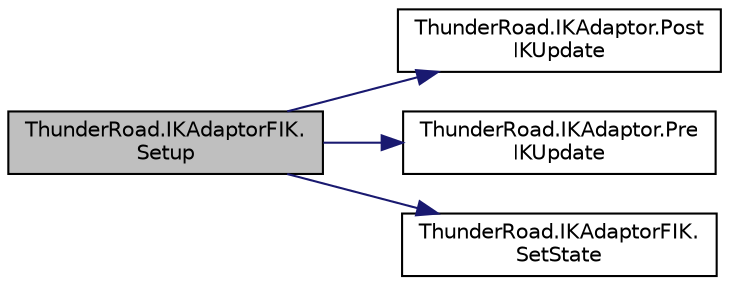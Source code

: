 digraph "ThunderRoad.IKAdaptorFIK.Setup"
{
 // LATEX_PDF_SIZE
  edge [fontname="Helvetica",fontsize="10",labelfontname="Helvetica",labelfontsize="10"];
  node [fontname="Helvetica",fontsize="10",shape=record];
  rankdir="LR";
  Node1 [label="ThunderRoad.IKAdaptorFIK.\lSetup",height=0.2,width=0.4,color="black", fillcolor="grey75", style="filled", fontcolor="black",tooltip="Setups this instance."];
  Node1 -> Node2 [color="midnightblue",fontsize="10",style="solid",fontname="Helvetica"];
  Node2 [label="ThunderRoad.IKAdaptor.Post\lIKUpdate",height=0.2,width=0.4,color="black", fillcolor="white", style="filled",URL="$class_thunder_road_1_1_i_k_adaptor.html#a060412d54babe20a217e29827a8aebeb",tooltip="Posts the ik update."];
  Node1 -> Node3 [color="midnightblue",fontsize="10",style="solid",fontname="Helvetica"];
  Node3 [label="ThunderRoad.IKAdaptor.Pre\lIKUpdate",height=0.2,width=0.4,color="black", fillcolor="white", style="filled",URL="$class_thunder_road_1_1_i_k_adaptor.html#a11483f5dca0ce1dc5712465284e77120",tooltip="Pres the ik update."];
  Node1 -> Node4 [color="midnightblue",fontsize="10",style="solid",fontname="Helvetica"];
  Node4 [label="ThunderRoad.IKAdaptorFIK.\lSetState",height=0.2,width=0.4,color="black", fillcolor="white", style="filled",URL="$class_thunder_road_1_1_i_k_adaptor_f_i_k.html#af8f172d76baa7ba7579a7e3a6c3169ce",tooltip="Sets the state."];
}
